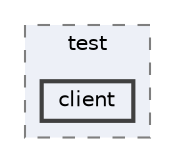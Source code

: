 digraph "/home/alexandros/Documents/PLT/V4/pokemon-championship/test/client"
{
 // LATEX_PDF_SIZE
  bgcolor="transparent";
  edge [fontname=Helvetica,fontsize=10,labelfontname=Helvetica,labelfontsize=10];
  node [fontname=Helvetica,fontsize=10,shape=box,height=0.2,width=0.4];
  compound=true
  subgraph clusterdir_6a22edd4d452b3d35887ae0560d5f314 {
    graph [ bgcolor="#edf0f7", pencolor="grey50", label="test", fontname=Helvetica,fontsize=10 style="filled,dashed", URL="dir_6a22edd4d452b3d35887ae0560d5f314.html",tooltip=""]
  dir_da23d8ebe3dceb166fe0fab0a8034ab2 [label="client", fillcolor="#edf0f7", color="grey25", style="filled,bold", URL="dir_da23d8ebe3dceb166fe0fab0a8034ab2.html",tooltip=""];
  }
}
